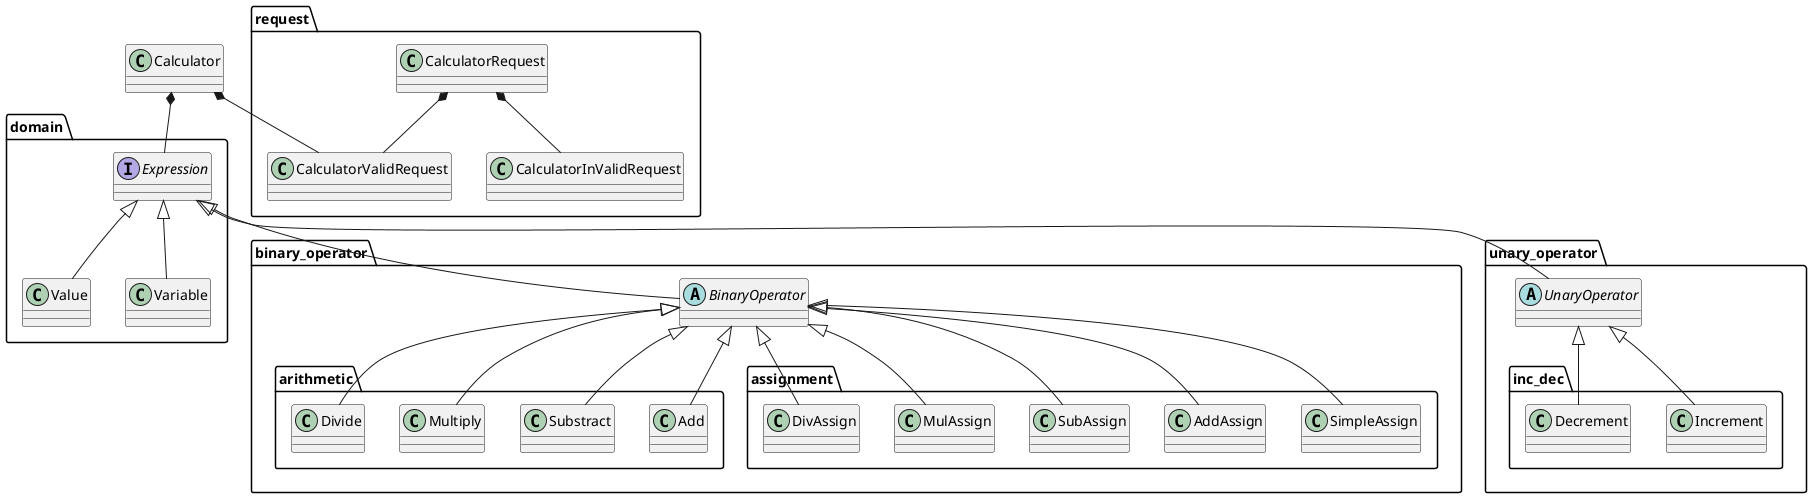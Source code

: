 @startuml class
package domain {
    interface Expression
    Expression <|-- Value
    Expression <|-- Variable
}
package binary_operator {
    abstract BinaryOperator
    Expression <|-- BinaryOperator
    package arithmetic {
        BinaryOperator <|-- Add
        BinaryOperator <|-- Substract
        BinaryOperator <|-- Multiply
        BinaryOperator <|-- Divide
    }
    package assignment {
        BinaryOperator <|-- SimpleAssign
        BinaryOperator <|-- AddAssign
        BinaryOperator <|-- SubAssign
        BinaryOperator <|-- MulAssign
        BinaryOperator <|-- DivAssign
    }
}
package unary_operator {
    abstract UnaryOperator
    Expression <|-- UnaryOperator
    package inc_dec {
        UnaryOperator <|-- Increment
        UnaryOperator <|-- Decrement
    }
}
package request {
    CalculatorRequest *-- CalculatorValidRequest
    CalculatorRequest *-- CalculatorInValidRequest
}
Calculator *-- Expression
Calculator *-- CalculatorValidRequest


@enduml